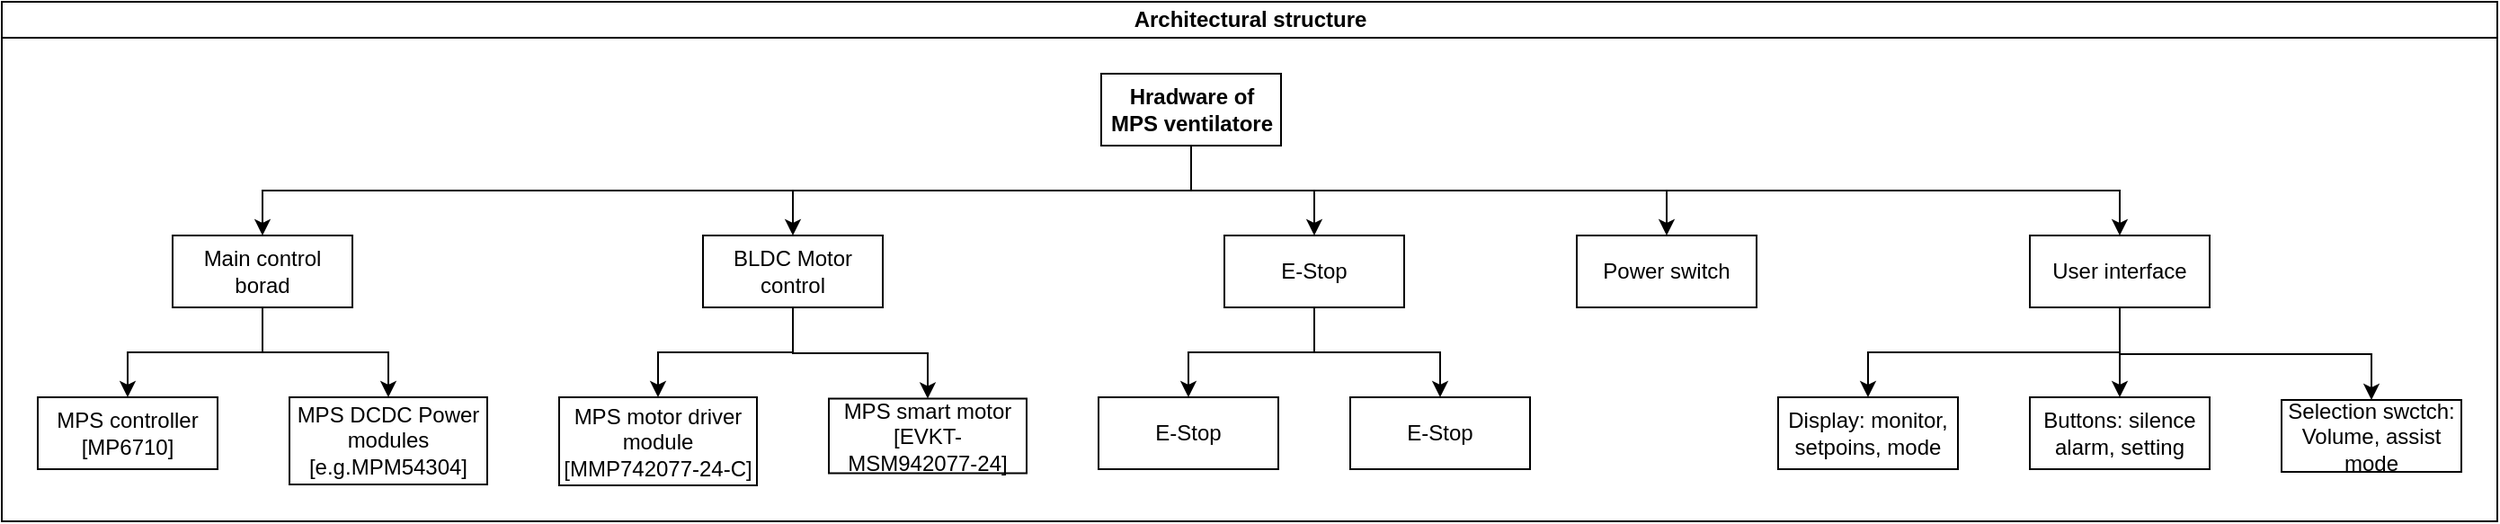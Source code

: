 <mxfile version="14.7.4" type="github">
  <diagram id="eu-auPc82La0uvWwsgfQ" name="Page-1">
    <mxGraphModel dx="1666" dy="831" grid="1" gridSize="10" guides="1" tooltips="1" connect="1" arrows="1" fold="1" page="1" pageScale="1" pageWidth="827" pageHeight="1169" math="0" shadow="0">
      <root>
        <mxCell id="0" />
        <mxCell id="1" parent="0" />
        <mxCell id="K5P028DtRYExrMUOKOr8-1" value="Architectural structure " style="swimlane;html=1;startSize=20;horizontal=1;childLayout=treeLayout;horizontalTree=0;resizable=0;containerType=tree;" vertex="1" parent="1">
          <mxGeometry x="40" y="410" width="1388" height="289" as="geometry" />
        </mxCell>
        <mxCell id="K5P028DtRYExrMUOKOr8-2" value="&lt;b&gt;Hradware of MPS ventilatore&lt;/b&gt;" style="whiteSpace=wrap;html=1;" vertex="1" parent="K5P028DtRYExrMUOKOr8-1">
          <mxGeometry x="611.5" y="40" width="100" height="40" as="geometry" />
        </mxCell>
        <mxCell id="K5P028DtRYExrMUOKOr8-3" value="Main control borad " style="whiteSpace=wrap;html=1;" vertex="1" parent="K5P028DtRYExrMUOKOr8-1">
          <mxGeometry x="95" y="130" width="100" height="40" as="geometry" />
        </mxCell>
        <mxCell id="K5P028DtRYExrMUOKOr8-4" value="" style="edgeStyle=elbowEdgeStyle;elbow=vertical;html=1;rounded=0;" edge="1" parent="K5P028DtRYExrMUOKOr8-1" source="K5P028DtRYExrMUOKOr8-2" target="K5P028DtRYExrMUOKOr8-3">
          <mxGeometry relative="1" as="geometry" />
        </mxCell>
        <mxCell id="K5P028DtRYExrMUOKOr8-5" value="BLDC Motor control" style="whiteSpace=wrap;html=1;" vertex="1" parent="K5P028DtRYExrMUOKOr8-1">
          <mxGeometry x="390" y="130" width="100" height="40" as="geometry" />
        </mxCell>
        <mxCell id="K5P028DtRYExrMUOKOr8-6" value="" style="edgeStyle=elbowEdgeStyle;elbow=vertical;html=1;rounded=0;" edge="1" parent="K5P028DtRYExrMUOKOr8-1" source="K5P028DtRYExrMUOKOr8-2" target="K5P028DtRYExrMUOKOr8-5">
          <mxGeometry relative="1" as="geometry" />
        </mxCell>
        <mxCell id="K5P028DtRYExrMUOKOr8-7" value="" style="edgeStyle=elbowEdgeStyle;elbow=vertical;html=1;rounded=0;" edge="1" parent="K5P028DtRYExrMUOKOr8-1" source="K5P028DtRYExrMUOKOr8-3" target="K5P028DtRYExrMUOKOr8-8">
          <mxGeometry relative="1" as="geometry">
            <mxPoint x="-2479.5" y="570" as="sourcePoint" />
          </mxGeometry>
        </mxCell>
        <mxCell id="K5P028DtRYExrMUOKOr8-8" value="MPS controller [MP6710]" style="whiteSpace=wrap;html=1;" vertex="1" parent="K5P028DtRYExrMUOKOr8-1">
          <mxGeometry x="20" y="220" width="100" height="40" as="geometry" />
        </mxCell>
        <mxCell id="K5P028DtRYExrMUOKOr8-9" value="" style="edgeStyle=elbowEdgeStyle;elbow=vertical;html=1;rounded=0;" edge="1" parent="K5P028DtRYExrMUOKOr8-1" source="K5P028DtRYExrMUOKOr8-3" target="K5P028DtRYExrMUOKOr8-10">
          <mxGeometry relative="1" as="geometry">
            <mxPoint x="-2479.5" y="570" as="sourcePoint" />
          </mxGeometry>
        </mxCell>
        <mxCell id="K5P028DtRYExrMUOKOr8-10" value="MPS DCDC Power modules [e.g.MPM54304]" style="whiteSpace=wrap;html=1;" vertex="1" parent="K5P028DtRYExrMUOKOr8-1">
          <mxGeometry x="160" y="220" width="110" height="48.5" as="geometry" />
        </mxCell>
        <mxCell id="K5P028DtRYExrMUOKOr8-11" value="" style="edgeStyle=elbowEdgeStyle;elbow=vertical;html=1;rounded=0;" edge="1" parent="K5P028DtRYExrMUOKOr8-1" source="K5P028DtRYExrMUOKOr8-5" target="K5P028DtRYExrMUOKOr8-12">
          <mxGeometry relative="1" as="geometry">
            <mxPoint x="-2311.5" y="570" as="sourcePoint" />
          </mxGeometry>
        </mxCell>
        <mxCell id="K5P028DtRYExrMUOKOr8-12" value="MPS motor driver module [MMP742077-24-C]" style="whiteSpace=wrap;html=1;" vertex="1" parent="K5P028DtRYExrMUOKOr8-1">
          <mxGeometry x="310" y="220" width="110" height="49" as="geometry" />
        </mxCell>
        <mxCell id="K5P028DtRYExrMUOKOr8-13" value="" style="edgeStyle=elbowEdgeStyle;elbow=vertical;html=1;rounded=0;" edge="1" parent="K5P028DtRYExrMUOKOr8-1" source="K5P028DtRYExrMUOKOr8-5" target="K5P028DtRYExrMUOKOr8-14">
          <mxGeometry relative="1" as="geometry">
            <mxPoint x="-2311.5" y="570" as="sourcePoint" />
          </mxGeometry>
        </mxCell>
        <mxCell id="K5P028DtRYExrMUOKOr8-14" value="MPS smart motor [EVKT-MSM942077-24] " style="whiteSpace=wrap;html=1;" vertex="1" parent="K5P028DtRYExrMUOKOr8-1">
          <mxGeometry x="460" y="220.75" width="110" height="41.5" as="geometry" />
        </mxCell>
        <mxCell id="K5P028DtRYExrMUOKOr8-15" value="" style="edgeStyle=elbowEdgeStyle;elbow=vertical;html=1;rounded=0;" edge="1" parent="K5P028DtRYExrMUOKOr8-1" source="K5P028DtRYExrMUOKOr8-2" target="K5P028DtRYExrMUOKOr8-16">
          <mxGeometry relative="1" as="geometry">
            <mxPoint x="-1793.5" y="570" as="sourcePoint" />
          </mxGeometry>
        </mxCell>
        <mxCell id="K5P028DtRYExrMUOKOr8-16" value="E-Stop" style="whiteSpace=wrap;html=1;" vertex="1" parent="K5P028DtRYExrMUOKOr8-1">
          <mxGeometry x="680" y="130" width="100" height="40" as="geometry" />
        </mxCell>
        <mxCell id="K5P028DtRYExrMUOKOr8-17" value="" style="edgeStyle=elbowEdgeStyle;elbow=vertical;html=1;rounded=0;" edge="1" parent="K5P028DtRYExrMUOKOr8-1" source="K5P028DtRYExrMUOKOr8-2" target="K5P028DtRYExrMUOKOr8-18">
          <mxGeometry relative="1" as="geometry">
            <mxPoint x="-1485.5" y="570" as="sourcePoint" />
          </mxGeometry>
        </mxCell>
        <mxCell id="K5P028DtRYExrMUOKOr8-18" value="Power switch" style="whiteSpace=wrap;html=1;" vertex="1" parent="K5P028DtRYExrMUOKOr8-1">
          <mxGeometry x="876" y="130" width="100" height="40" as="geometry" />
        </mxCell>
        <mxCell id="K5P028DtRYExrMUOKOr8-19" value="" style="edgeStyle=elbowEdgeStyle;elbow=vertical;html=1;rounded=0;" edge="1" parent="K5P028DtRYExrMUOKOr8-1" source="K5P028DtRYExrMUOKOr8-2" target="K5P028DtRYExrMUOKOr8-20">
          <mxGeometry relative="1" as="geometry">
            <mxPoint x="-1337.5" y="490" as="sourcePoint" />
          </mxGeometry>
        </mxCell>
        <mxCell id="K5P028DtRYExrMUOKOr8-20" value="User interface" style="whiteSpace=wrap;html=1;" vertex="1" parent="K5P028DtRYExrMUOKOr8-1">
          <mxGeometry x="1128" y="130" width="100" height="40" as="geometry" />
        </mxCell>
        <mxCell id="K5P028DtRYExrMUOKOr8-21" value="" style="edgeStyle=elbowEdgeStyle;elbow=vertical;html=1;rounded=0;" edge="1" parent="K5P028DtRYExrMUOKOr8-1" source="K5P028DtRYExrMUOKOr8-20" target="K5P028DtRYExrMUOKOr8-22">
          <mxGeometry relative="1" as="geometry">
            <mxPoint x="-889.5" y="490" as="sourcePoint" />
          </mxGeometry>
        </mxCell>
        <mxCell id="K5P028DtRYExrMUOKOr8-22" value="Display: monitor, setpoins, mode" style="whiteSpace=wrap;html=1;" vertex="1" parent="K5P028DtRYExrMUOKOr8-1">
          <mxGeometry x="988" y="220" width="100" height="40" as="geometry" />
        </mxCell>
        <mxCell id="K5P028DtRYExrMUOKOr8-23" value="" style="edgeStyle=elbowEdgeStyle;elbow=vertical;html=1;rounded=0;" edge="1" parent="K5P028DtRYExrMUOKOr8-1" source="K5P028DtRYExrMUOKOr8-20" target="K5P028DtRYExrMUOKOr8-24">
          <mxGeometry relative="1" as="geometry">
            <mxPoint x="-889.5" y="490" as="sourcePoint" />
          </mxGeometry>
        </mxCell>
        <mxCell id="K5P028DtRYExrMUOKOr8-24" value="Buttons: silence alarm, setting" style="whiteSpace=wrap;html=1;" vertex="1" parent="K5P028DtRYExrMUOKOr8-1">
          <mxGeometry x="1128" y="220" width="100" height="40" as="geometry" />
        </mxCell>
        <mxCell id="K5P028DtRYExrMUOKOr8-25" value="" style="edgeStyle=elbowEdgeStyle;elbow=vertical;html=1;rounded=0;" edge="1" parent="K5P028DtRYExrMUOKOr8-1" source="K5P028DtRYExrMUOKOr8-20" target="K5P028DtRYExrMUOKOr8-26">
          <mxGeometry relative="1" as="geometry">
            <mxPoint x="2" y="580" as="sourcePoint" />
          </mxGeometry>
        </mxCell>
        <mxCell id="K5P028DtRYExrMUOKOr8-26" value="Selection swctch: Volume, assist mode" style="whiteSpace=wrap;html=1;" vertex="1" parent="K5P028DtRYExrMUOKOr8-1">
          <mxGeometry x="1268" y="221.5" width="100" height="40" as="geometry" />
        </mxCell>
        <mxCell id="K5P028DtRYExrMUOKOr8-27" value="" style="edgeStyle=elbowEdgeStyle;elbow=vertical;html=1;rounded=0;" edge="1" target="K5P028DtRYExrMUOKOr8-28" source="K5P028DtRYExrMUOKOr8-16" parent="K5P028DtRYExrMUOKOr8-1">
          <mxGeometry relative="1" as="geometry">
            <mxPoint x="110" y="490" as="sourcePoint" />
          </mxGeometry>
        </mxCell>
        <mxCell id="K5P028DtRYExrMUOKOr8-28" value="E-Stop" style="whiteSpace=wrap;html=1;" vertex="1" parent="K5P028DtRYExrMUOKOr8-1">
          <mxGeometry x="610" y="220" width="100" height="40" as="geometry" />
        </mxCell>
        <mxCell id="K5P028DtRYExrMUOKOr8-29" value="" style="edgeStyle=elbowEdgeStyle;elbow=vertical;html=1;rounded=0;" edge="1" target="K5P028DtRYExrMUOKOr8-30" source="K5P028DtRYExrMUOKOr8-16" parent="K5P028DtRYExrMUOKOr8-1">
          <mxGeometry relative="1" as="geometry">
            <mxPoint x="171.5" y="580" as="sourcePoint" />
          </mxGeometry>
        </mxCell>
        <mxCell id="K5P028DtRYExrMUOKOr8-30" value="E-Stop" style="whiteSpace=wrap;html=1;" vertex="1" parent="K5P028DtRYExrMUOKOr8-1">
          <mxGeometry x="750" y="220" width="100" height="40" as="geometry" />
        </mxCell>
      </root>
    </mxGraphModel>
  </diagram>
</mxfile>
